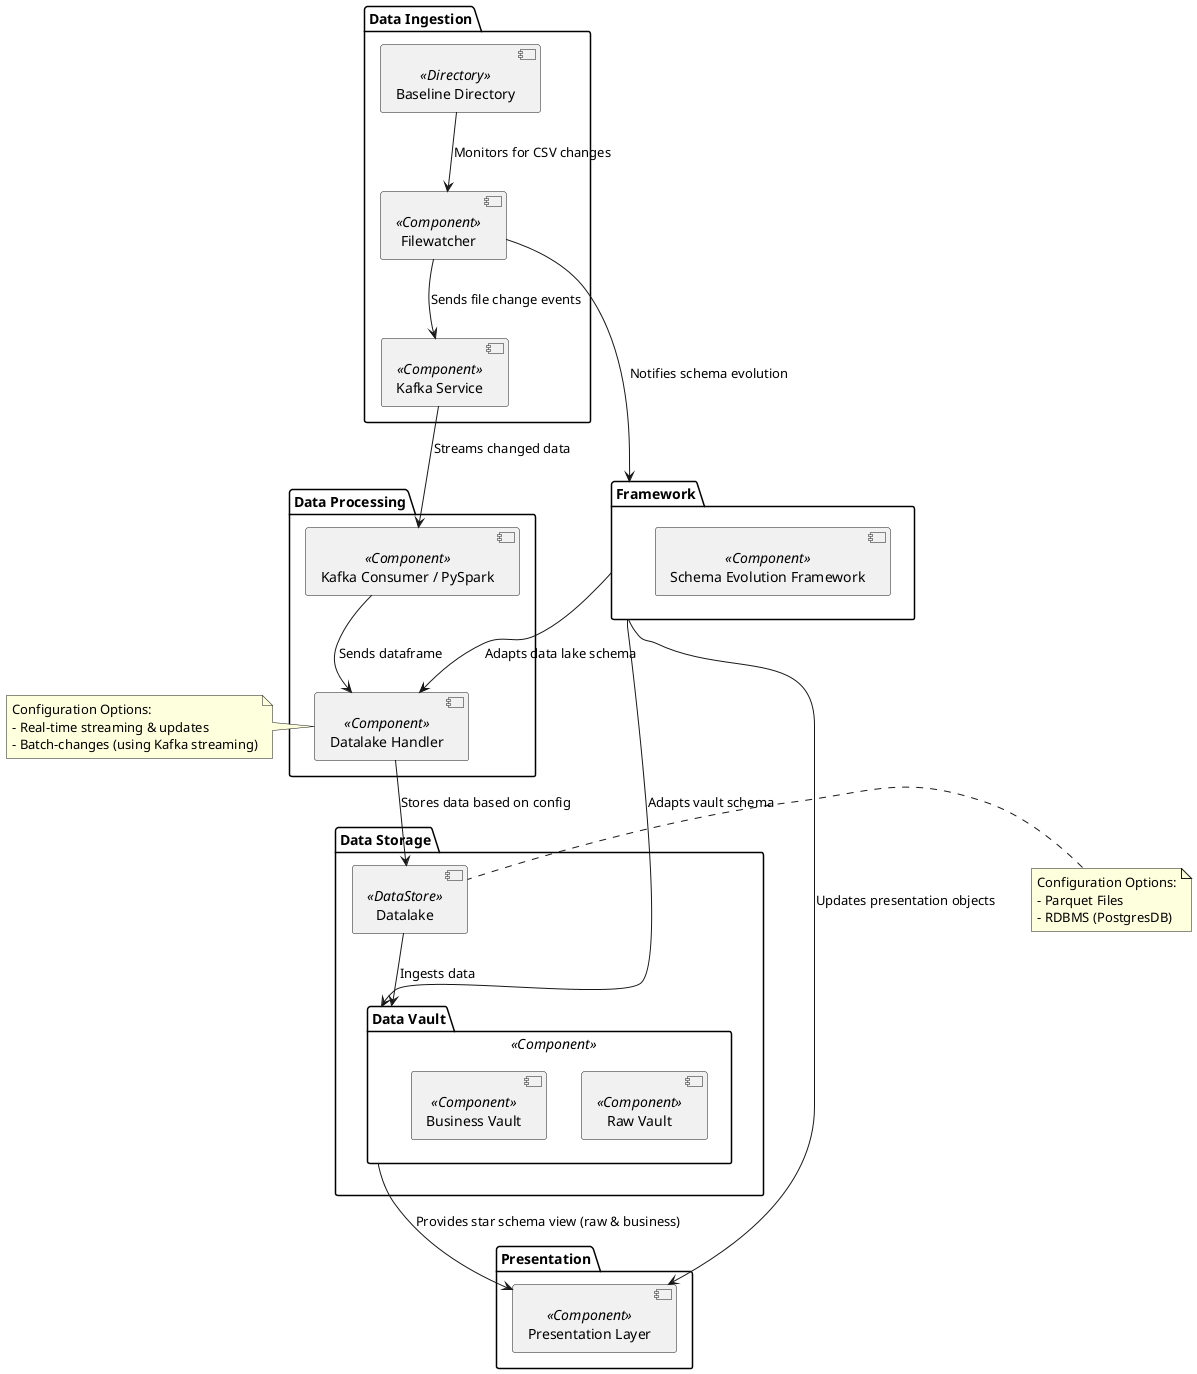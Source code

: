 @startuml
' Define packages for clarity
package "Data Ingestion" {
  [Baseline Directory] <<Directory>>
  [Filewatcher] <<Component>>
  [Kafka Service] <<Component>>
}

package "Data Processing" {
  [Kafka Consumer / PySpark] <<Component>>
  [Datalake Handler] <<Component>>
}

package "Data Storage" {
  [Datalake] <<DataStore>>
  [Data Vault] <<Component>>
}

package "Presentation" {
  [Presentation Layer] <<Component>>
}

package "Framework" {
  [Schema Evolution Framework] <<Component>>
}

package "Data Vault" {
    [Raw Vault] <<Component>>
    [Business Vault] <<Component>>
}

' Show interactions between components
[Baseline Directory] --> [Filewatcher] : Monitors for CSV changes
[Filewatcher] --> [Kafka Service] : Sends file change events
[Kafka Service] --> [Kafka Consumer / PySpark] : Streams changed data
[Kafka Consumer / PySpark] --> [Datalake Handler] : Sends dataframe

note left of [Datalake Handler]
  Configuration Options:
  - Real-time streaming & updates
  - Batch-changes (using Kafka streaming)
end note

note left of [Datalake]
    Configuration Options:
    - Parquet Files
    - RDBMS (PostgresDB)
end note


[Datalake Handler] --> [Datalake] : Stores data based on config
[Datalake] --> [Data Vault] : Ingests data
[Data Vault] --> [Presentation Layer] : Provides star schema view (raw & business)

' Integration of Schema Evolution Framework
[Filewatcher] --> [Framework] : Notifies schema evolution
[Framework] --> [Datalake Handler] : Adapts data lake schema
[Framework] --> [Data Vault] : Adapts vault schema
[Framework] --> [Presentation Layer] : Updates presentation objects
@enduml
